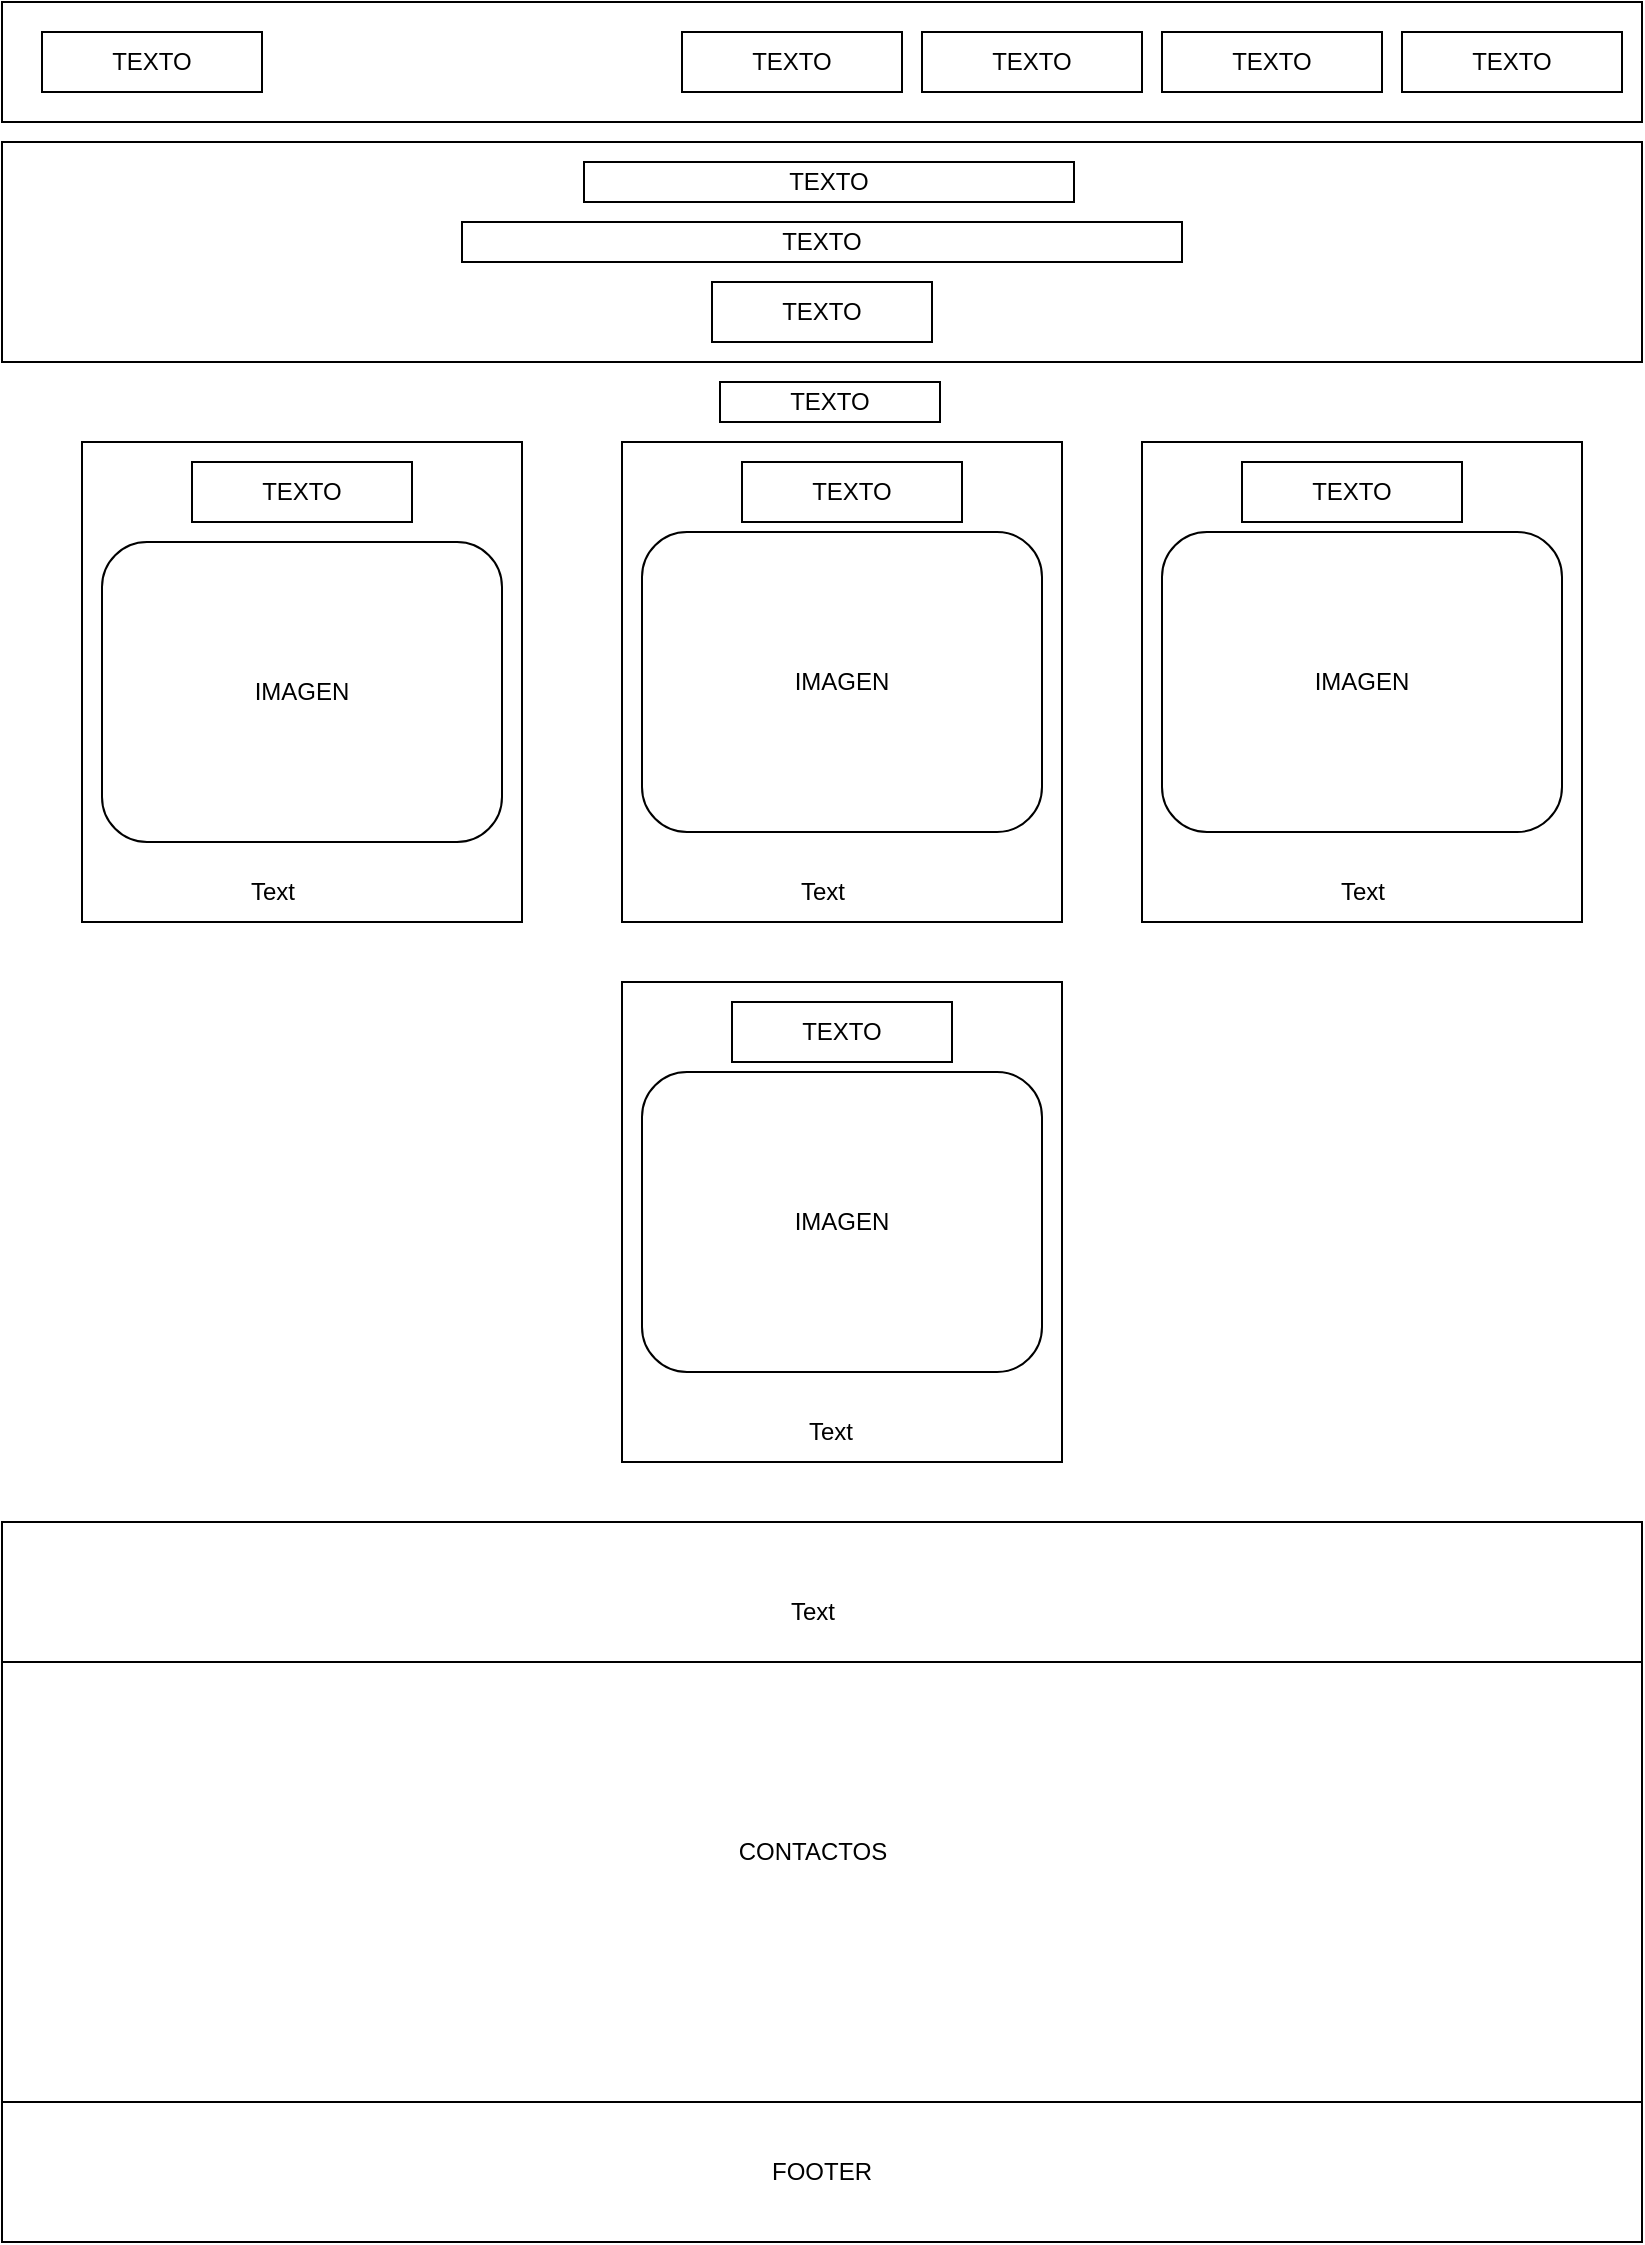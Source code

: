 <mxfile version="26.1.0">
  <diagram name="Página-1" id="rVmtYNaHVED3_YQ0Slt4">
    <mxGraphModel dx="1077" dy="1088" grid="1" gridSize="10" guides="1" tooltips="1" connect="1" arrows="1" fold="1" page="1" pageScale="1" pageWidth="827" pageHeight="1169" math="0" shadow="0">
      <root>
        <mxCell id="0" />
        <mxCell id="1" parent="0" />
        <mxCell id="MOljG6Bjp6qCJ44M1euP-1" value="" style="rounded=0;whiteSpace=wrap;html=1;" vertex="1" parent="1">
          <mxGeometry width="820" height="60" as="geometry" />
        </mxCell>
        <mxCell id="MOljG6Bjp6qCJ44M1euP-2" value="" style="rounded=0;whiteSpace=wrap;html=1;" vertex="1" parent="1">
          <mxGeometry y="70" width="820" height="110" as="geometry" />
        </mxCell>
        <mxCell id="MOljG6Bjp6qCJ44M1euP-3" value="" style="rounded=0;whiteSpace=wrap;html=1;" vertex="1" parent="1">
          <mxGeometry x="40" y="220" width="220" height="240" as="geometry" />
        </mxCell>
        <mxCell id="MOljG6Bjp6qCJ44M1euP-10" value="" style="rounded=0;whiteSpace=wrap;html=1;" vertex="1" parent="1">
          <mxGeometry x="310" y="490" width="220" height="240" as="geometry" />
        </mxCell>
        <mxCell id="MOljG6Bjp6qCJ44M1euP-11" value="" style="rounded=0;whiteSpace=wrap;html=1;" vertex="1" parent="1">
          <mxGeometry x="310" y="220" width="220" height="240" as="geometry" />
        </mxCell>
        <mxCell id="MOljG6Bjp6qCJ44M1euP-12" value="" style="rounded=0;whiteSpace=wrap;html=1;" vertex="1" parent="1">
          <mxGeometry x="570" y="220" width="220" height="240" as="geometry" />
        </mxCell>
        <mxCell id="MOljG6Bjp6qCJ44M1euP-13" value="IMAGEN" style="rounded=1;whiteSpace=wrap;html=1;" vertex="1" parent="1">
          <mxGeometry x="50" y="270" width="200" height="150" as="geometry" />
        </mxCell>
        <mxCell id="MOljG6Bjp6qCJ44M1euP-14" value="IMAGEN" style="rounded=1;whiteSpace=wrap;html=1;" vertex="1" parent="1">
          <mxGeometry x="580" y="265" width="200" height="150" as="geometry" />
        </mxCell>
        <mxCell id="MOljG6Bjp6qCJ44M1euP-15" value="IMAGEN" style="rounded=1;whiteSpace=wrap;html=1;" vertex="1" parent="1">
          <mxGeometry x="320" y="535" width="200" height="150" as="geometry" />
        </mxCell>
        <mxCell id="MOljG6Bjp6qCJ44M1euP-16" value="IMAGEN" style="rounded=1;whiteSpace=wrap;html=1;" vertex="1" parent="1">
          <mxGeometry x="320" y="265" width="200" height="150" as="geometry" />
        </mxCell>
        <mxCell id="MOljG6Bjp6qCJ44M1euP-17" value="TEXTO" style="whiteSpace=wrap;html=1;" vertex="1" parent="1">
          <mxGeometry x="365" y="500" width="110" height="30" as="geometry" />
        </mxCell>
        <mxCell id="MOljG6Bjp6qCJ44M1euP-18" value="TEXTO" style="whiteSpace=wrap;html=1;" vertex="1" parent="1">
          <mxGeometry x="620" y="230" width="110" height="30" as="geometry" />
        </mxCell>
        <mxCell id="MOljG6Bjp6qCJ44M1euP-19" value="TEXTO" style="whiteSpace=wrap;html=1;" vertex="1" parent="1">
          <mxGeometry x="370" y="230" width="110" height="30" as="geometry" />
        </mxCell>
        <mxCell id="MOljG6Bjp6qCJ44M1euP-20" value="TEXTO" style="whiteSpace=wrap;html=1;" vertex="1" parent="1">
          <mxGeometry x="95" y="230" width="110" height="30" as="geometry" />
        </mxCell>
        <mxCell id="MOljG6Bjp6qCJ44M1euP-23" value="Text" style="text;html=1;align=center;verticalAlign=middle;resizable=0;points=[];autosize=1;strokeColor=none;fillColor=none;" vertex="1" parent="1">
          <mxGeometry x="110" y="430" width="50" height="30" as="geometry" />
        </mxCell>
        <mxCell id="MOljG6Bjp6qCJ44M1euP-24" value="Text" style="text;html=1;align=center;verticalAlign=middle;resizable=0;points=[];autosize=1;strokeColor=none;fillColor=none;" vertex="1" parent="1">
          <mxGeometry x="385" y="430" width="50" height="30" as="geometry" />
        </mxCell>
        <mxCell id="MOljG6Bjp6qCJ44M1euP-25" value="Text" style="text;html=1;align=center;verticalAlign=middle;resizable=0;points=[];autosize=1;strokeColor=none;fillColor=none;" vertex="1" parent="1">
          <mxGeometry x="655" y="430" width="50" height="30" as="geometry" />
        </mxCell>
        <mxCell id="MOljG6Bjp6qCJ44M1euP-26" value="Text" style="text;html=1;align=center;verticalAlign=middle;resizable=0;points=[];autosize=1;strokeColor=none;fillColor=none;" vertex="1" parent="1">
          <mxGeometry x="389" y="700" width="50" height="30" as="geometry" />
        </mxCell>
        <mxCell id="MOljG6Bjp6qCJ44M1euP-27" value="" style="whiteSpace=wrap;html=1;" vertex="1" parent="1">
          <mxGeometry y="760" width="820" height="70" as="geometry" />
        </mxCell>
        <mxCell id="MOljG6Bjp6qCJ44M1euP-28" value="Text" style="text;html=1;align=center;verticalAlign=middle;resizable=0;points=[];autosize=1;strokeColor=none;fillColor=none;" vertex="1" parent="1">
          <mxGeometry x="380" y="790" width="50" height="30" as="geometry" />
        </mxCell>
        <mxCell id="MOljG6Bjp6qCJ44M1euP-29" value="" style="whiteSpace=wrap;html=1;" vertex="1" parent="1">
          <mxGeometry y="830" width="820" height="220" as="geometry" />
        </mxCell>
        <mxCell id="MOljG6Bjp6qCJ44M1euP-30" value="CONTACTOS" style="text;html=1;align=center;verticalAlign=middle;resizable=0;points=[];autosize=1;strokeColor=none;fillColor=none;" vertex="1" parent="1">
          <mxGeometry x="355" y="910" width="100" height="30" as="geometry" />
        </mxCell>
        <mxCell id="MOljG6Bjp6qCJ44M1euP-31" value="FOOTER" style="whiteSpace=wrap;html=1;" vertex="1" parent="1">
          <mxGeometry y="1050" width="820" height="70" as="geometry" />
        </mxCell>
        <mxCell id="MOljG6Bjp6qCJ44M1euP-32" value="TEXTO" style="whiteSpace=wrap;html=1;" vertex="1" parent="1">
          <mxGeometry x="355" y="140" width="110" height="30" as="geometry" />
        </mxCell>
        <mxCell id="MOljG6Bjp6qCJ44M1euP-33" value="TEXTO" style="whiteSpace=wrap;html=1;" vertex="1" parent="1">
          <mxGeometry x="230" y="110" width="360" height="20" as="geometry" />
        </mxCell>
        <mxCell id="MOljG6Bjp6qCJ44M1euP-34" value="TEXTO" style="whiteSpace=wrap;html=1;" vertex="1" parent="1">
          <mxGeometry x="291" y="80" width="245" height="20" as="geometry" />
        </mxCell>
        <mxCell id="MOljG6Bjp6qCJ44M1euP-35" value="TEXTO" style="whiteSpace=wrap;html=1;" vertex="1" parent="1">
          <mxGeometry x="20" y="15" width="110" height="30" as="geometry" />
        </mxCell>
        <mxCell id="MOljG6Bjp6qCJ44M1euP-36" value="TEXTO" style="whiteSpace=wrap;html=1;" vertex="1" parent="1">
          <mxGeometry x="340" y="15" width="110" height="30" as="geometry" />
        </mxCell>
        <mxCell id="MOljG6Bjp6qCJ44M1euP-37" value="TEXTO" style="whiteSpace=wrap;html=1;" vertex="1" parent="1">
          <mxGeometry x="460" y="15" width="110" height="30" as="geometry" />
        </mxCell>
        <mxCell id="MOljG6Bjp6qCJ44M1euP-38" value="TEXTO" style="whiteSpace=wrap;html=1;" vertex="1" parent="1">
          <mxGeometry x="580" y="15" width="110" height="30" as="geometry" />
        </mxCell>
        <mxCell id="MOljG6Bjp6qCJ44M1euP-39" value="TEXTO" style="whiteSpace=wrap;html=1;" vertex="1" parent="1">
          <mxGeometry x="700" y="15" width="110" height="30" as="geometry" />
        </mxCell>
        <mxCell id="MOljG6Bjp6qCJ44M1euP-40" style="edgeStyle=orthogonalEdgeStyle;rounded=0;orthogonalLoop=1;jettySize=auto;html=1;exitX=0.5;exitY=1;exitDx=0;exitDy=0;" edge="1" parent="1" source="MOljG6Bjp6qCJ44M1euP-37" target="MOljG6Bjp6qCJ44M1euP-37">
          <mxGeometry relative="1" as="geometry" />
        </mxCell>
        <mxCell id="MOljG6Bjp6qCJ44M1euP-44" value="TEXTO" style="whiteSpace=wrap;html=1;" vertex="1" parent="1">
          <mxGeometry x="359" y="190" width="110" height="20" as="geometry" />
        </mxCell>
      </root>
    </mxGraphModel>
  </diagram>
</mxfile>

